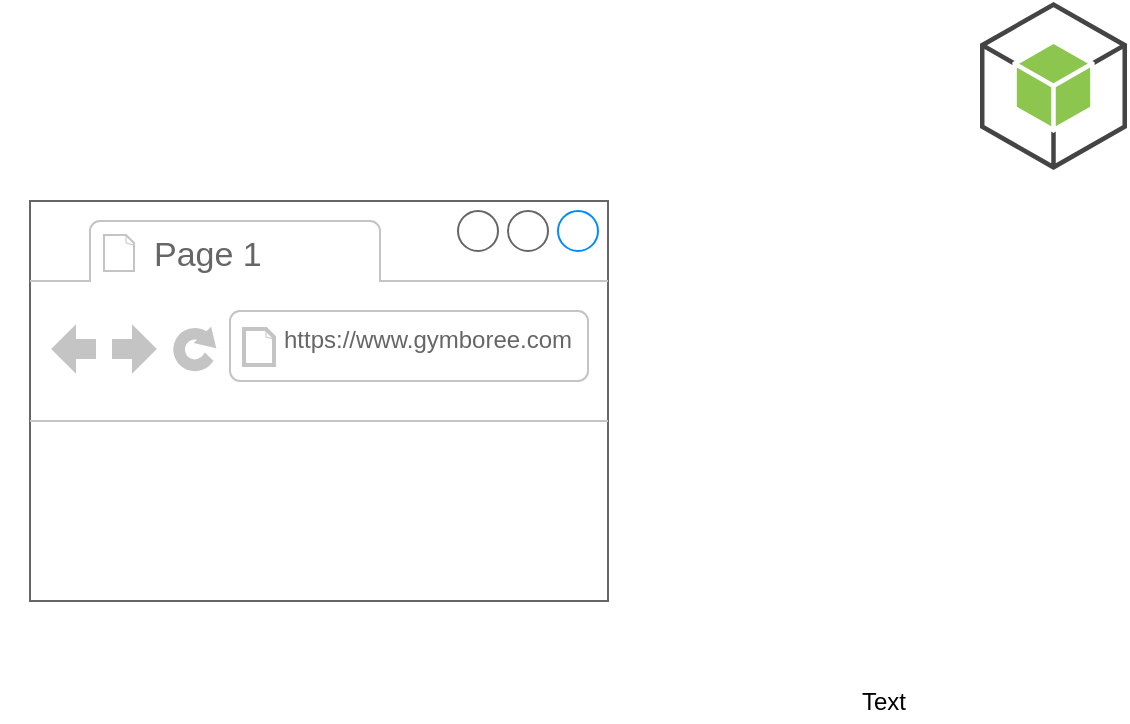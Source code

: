 <mxfile version="10.7.7" type="github"><diagram name="Page-1" id="75ae5057-2f1f-a65a-41a6-c58fb5237df7"><mxGraphModel dx="3938" dy="1567" grid="1" gridSize="10" guides="1" tooltips="1" connect="1" arrows="1" fold="1" page="1" pageScale="1" pageWidth="1100" pageHeight="850" background="#ffffff" math="0" shadow="0"><root><mxCell id="0"/><mxCell id="1" parent="0"/><mxCell id="sqdG2nY2ieAVZ4GiI84O-4" value="" style="group" vertex="1" connectable="0" parent="1"><mxGeometry x="-1100" y="130" width="319.211" height="200" as="geometry"/></mxCell><mxCell id="sqdG2nY2ieAVZ4GiI84O-1" value="" style="strokeWidth=1;shadow=0;dashed=0;align=center;html=1;shape=mxgraph.mockup.containers.browserWindow;rSize=0;fillColor=#ffffff;strokeColor=#666666;strokeColor2=#008cff;strokeColor3=#c4c4c4;mainText=,;recursiveResize=0;" vertex="1" parent="sqdG2nY2ieAVZ4GiI84O-4"><mxGeometry x="15" y="9.5" width="289" height="200" as="geometry"/></mxCell><mxCell id="sqdG2nY2ieAVZ4GiI84O-2" value="Page 1" style="strokeWidth=1;shadow=0;dashed=0;align=center;html=1;shape=mxgraph.mockup.containers.anchor;fontSize=17;fontColor=#666666;align=left;" vertex="1" parent="sqdG2nY2ieAVZ4GiI84O-4"><mxGeometry x="75.033" y="26.6" width="88.061" height="20.8" as="geometry"/></mxCell><mxCell id="sqdG2nY2ieAVZ4GiI84O-3" value="&lt;font style=&quot;font-size: 12px&quot;&gt;https://www.gymboree.com&lt;/font&gt;" style="strokeWidth=1;shadow=0;dashed=0;align=center;html=1;shape=mxgraph.mockup.containers.anchor;rSize=0;fontSize=17;fontColor=#666666;align=left;" vertex="1" parent="sqdG2nY2ieAVZ4GiI84O-4"><mxGeometry x="140.072" y="68" width="200.139" height="20.8" as="geometry"/></mxCell><mxCell id="sqdG2nY2ieAVZ4GiI84O-5" value="" style="outlineConnect=0;dashed=0;verticalLabelPosition=bottom;verticalAlign=top;align=center;html=1;shape=mxgraph.aws3.android;fillColor=#8CC64F;gradientColor=none;" vertex="1" parent="1"><mxGeometry x="-610" y="40" width="73.5" height="84" as="geometry"/></mxCell><mxCell id="sqdG2nY2ieAVZ4GiI84O-7" value="Text" style="text;html=1;resizable=0;points=[];autosize=1;align=left;verticalAlign=top;spacingTop=-4;" vertex="1" parent="1"><mxGeometry x="-671" y="380" width="40" height="20" as="geometry"/></mxCell></root></mxGraphModel></diagram></mxfile>